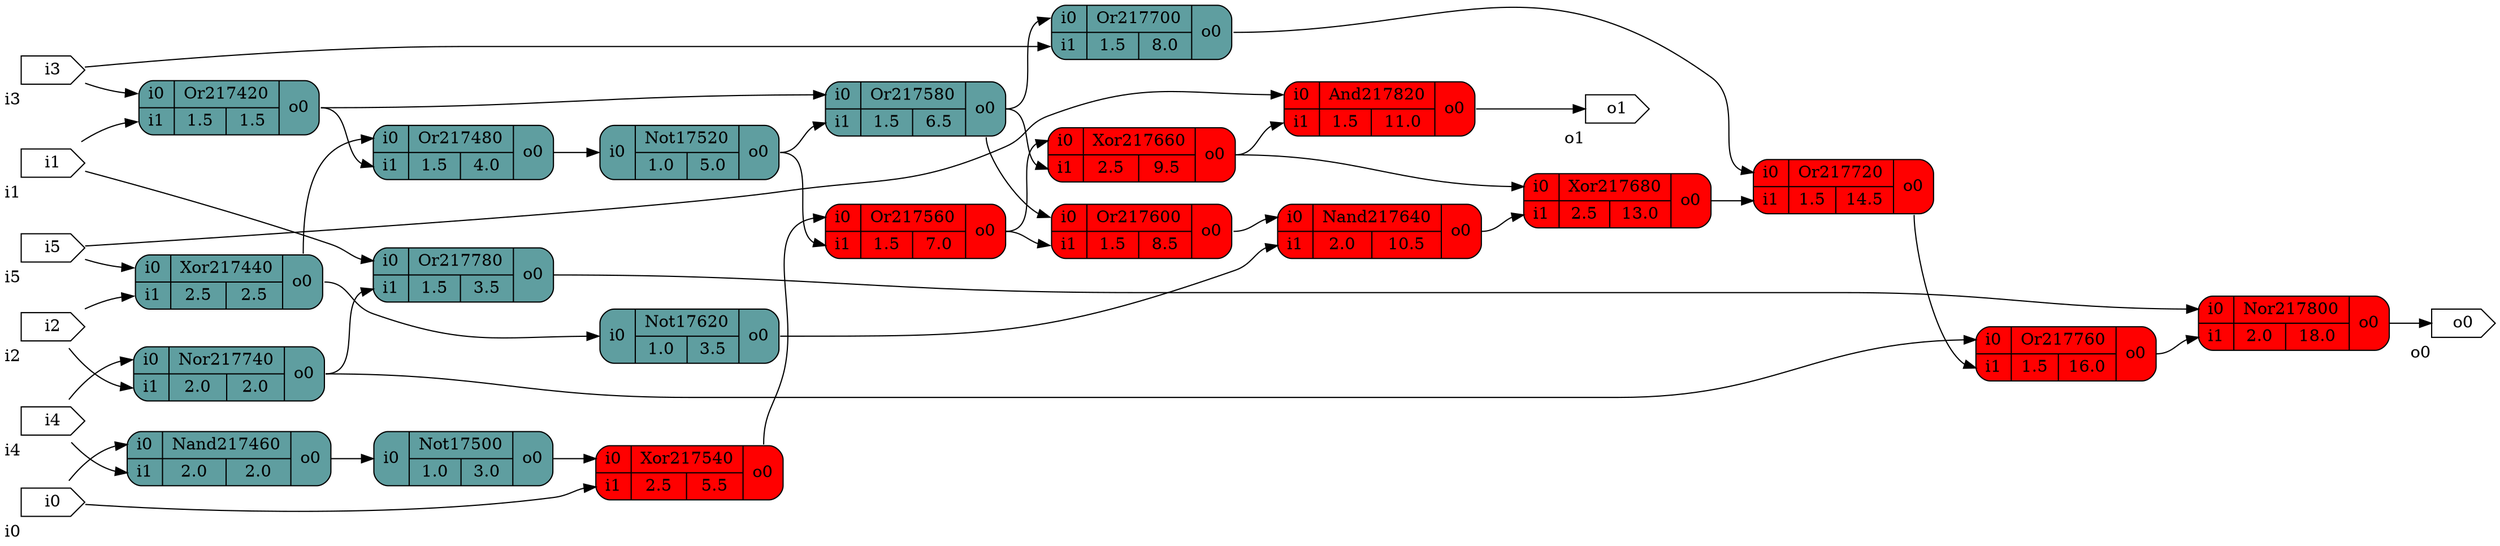 digraph test {
		graph [rankdir = LR];
		Or217420[shape=record; style="rounded,filled"; fillcolor=cadetblue; label="{{<i0>i0|<i1>i1}|{Or217420|{1.5|1.5}}|{<o0>o0}}"]
		Xor217440[shape=record; style="rounded,filled"; fillcolor=cadetblue; label="{{<i0>i0|<i1>i1}|{Xor217440|{2.5|2.5}}|{<o0>o0}}"]
		Nand217460[shape=record; style="rounded,filled"; fillcolor=cadetblue; label="{{<i0>i0|<i1>i1}|{Nand217460|{2.0|2.0}}|{<o0>o0}}"]
		Or217480[shape=record; style="rounded,filled"; fillcolor=cadetblue; label="{{<i0>i0|<i1>i1}|{Or217480|{1.5|4.0}}|{<o0>o0}}"]
		Not17500[shape=record; style="rounded,filled"; fillcolor=cadetblue; label="{{<i0>i0}|{Not17500|{1.0|3.0}}|{<o0>o0}}"]
		Not17520[shape=record; style="rounded,filled"; fillcolor=cadetblue; label="{{<i0>i0}|{Not17520|{1.0|5.0}}|{<o0>o0}}"]
		Xor217540[shape=record; style="rounded,filled"; fillcolor=red; label="{{<i0>i0|<i1>i1}|{Xor217540|{2.5|5.5}}|{<o0>o0}}"]
		Or217560[shape=record; style="rounded,filled"; fillcolor=red; label="{{<i0>i0|<i1>i1}|{Or217560|{1.5|7.0}}|{<o0>o0}}"]
		Or217580[shape=record; style="rounded,filled"; fillcolor=cadetblue; label="{{<i0>i0|<i1>i1}|{Or217580|{1.5|6.5}}|{<o0>o0}}"]
		Or217600[shape=record; style="rounded,filled"; fillcolor=red; label="{{<i0>i0|<i1>i1}|{Or217600|{1.5|8.5}}|{<o0>o0}}"]
		Not17620[shape=record; style="rounded,filled"; fillcolor=cadetblue; label="{{<i0>i0}|{Not17620|{1.0|3.5}}|{<o0>o0}}"]
		Nand217640[shape=record; style="rounded,filled"; fillcolor=red; label="{{<i0>i0|<i1>i1}|{Nand217640|{2.0|10.5}}|{<o0>o0}}"]
		Xor217660[shape=record; style="rounded,filled"; fillcolor=red; label="{{<i0>i0|<i1>i1}|{Xor217660|{2.5|9.5}}|{<o0>o0}}"]
		Xor217680[shape=record; style="rounded,filled"; fillcolor=red; label="{{<i0>i0|<i1>i1}|{Xor217680|{2.5|13.0}}|{<o0>o0}}"]
		Or217700[shape=record; style="rounded,filled"; fillcolor=cadetblue; label="{{<i0>i0|<i1>i1}|{Or217700|{1.5|8.0}}|{<o0>o0}}"]
		Or217720[shape=record; style="rounded,filled"; fillcolor=red; label="{{<i0>i0|<i1>i1}|{Or217720|{1.5|14.5}}|{<o0>o0}}"]
		Nor217740[shape=record; style="rounded,filled"; fillcolor=cadetblue; label="{{<i0>i0|<i1>i1}|{Nor217740|{2.0|2.0}}|{<o0>o0}}"]
		Or217760[shape=record; style="rounded,filled"; fillcolor=red; label="{{<i0>i0|<i1>i1}|{Or217760|{1.5|16.0}}|{<o0>o0}}"]
		Or217780[shape=record; style="rounded,filled"; fillcolor=cadetblue; label="{{<i0>i0|<i1>i1}|{Or217780|{1.5|3.5}}|{<o0>o0}}"]
		Nor217800[shape=record; style="rounded,filled"; fillcolor=red; label="{{<i0>i0|<i1>i1}|{Nor217800|{2.0|18.0}}|{<o0>o0}}"]
		And217820[shape=record; style="rounded,filled"; fillcolor=red; label="{{<i0>i0|<i1>i1}|{And217820|{1.5|11.0}}|{<o0>o0}}"]
		i0[shape=cds,xlabel="i0"]
		i1[shape=cds,xlabel="i1"]
		i2[shape=cds,xlabel="i2"]
		i3[shape=cds,xlabel="i3"]
		i4[shape=cds,xlabel="i4"]
		i5[shape=cds,xlabel="i5"]
		o0[shape=cds,xlabel="o0"]
		o1[shape=cds,xlabel="o1"]
		i0 -> Nand217460:i0;
		i0 -> Xor217540:i1;
		i1 -> Or217420:i1;
		i1 -> Or217780:i0;
		i2 -> Xor217440:i1;
		i2 -> Nor217740:i1;
		i3 -> Or217420:i0;
		i3 -> Or217700:i1;
		i4 -> Nand217460:i1;
		i4 -> Nor217740:i0;
		i5 -> Xor217440:i0;
		i5 -> And217820:i0;
		Or217420:o0 -> Or217480:i1;
		Or217420:o0 -> Or217580:i0;
		Xor217440:o0 -> Or217480:i0;
		Xor217440:o0 -> Not17620:i0;
		Nand217460:o0 -> Not17500:i0;
		Or217480:o0 -> Not17520:i0;
		Not17500:o0 -> Xor217540:i0;
		Not17520:o0 -> Or217560:i1;
		Not17520:o0 -> Or217580:i1;
		Xor217540:o0 -> Or217560:i0;
		Or217560:o0 -> Or217600:i1;
		Or217560:o0 -> Xor217660:i0;
		Or217580:o0 -> Or217600:i0;
		Or217580:o0 -> Xor217660:i1;
		Or217580:o0 -> Or217700:i0;
		Or217600:o0 -> Nand217640:i0;
		Not17620:o0 -> Nand217640:i1;
		Nand217640:o0 -> Xor217680:i1;
		Xor217660:o0 -> Xor217680:i0;
		Xor217660:o0 -> And217820:i1;
		Xor217680:o0 -> Or217720:i1;
		Or217700:o0 -> Or217720:i0;
		Or217720:o0 -> Or217760:i1;
		Nor217740:o0 -> Or217760:i0;
		Nor217740:o0 -> Or217780:i1;
		Or217760:o0 -> Nor217800:i1;
		Or217780:o0 -> Nor217800:i0;
		Nor217800:o0 -> o0;
		And217820:o0 -> o1;
}
